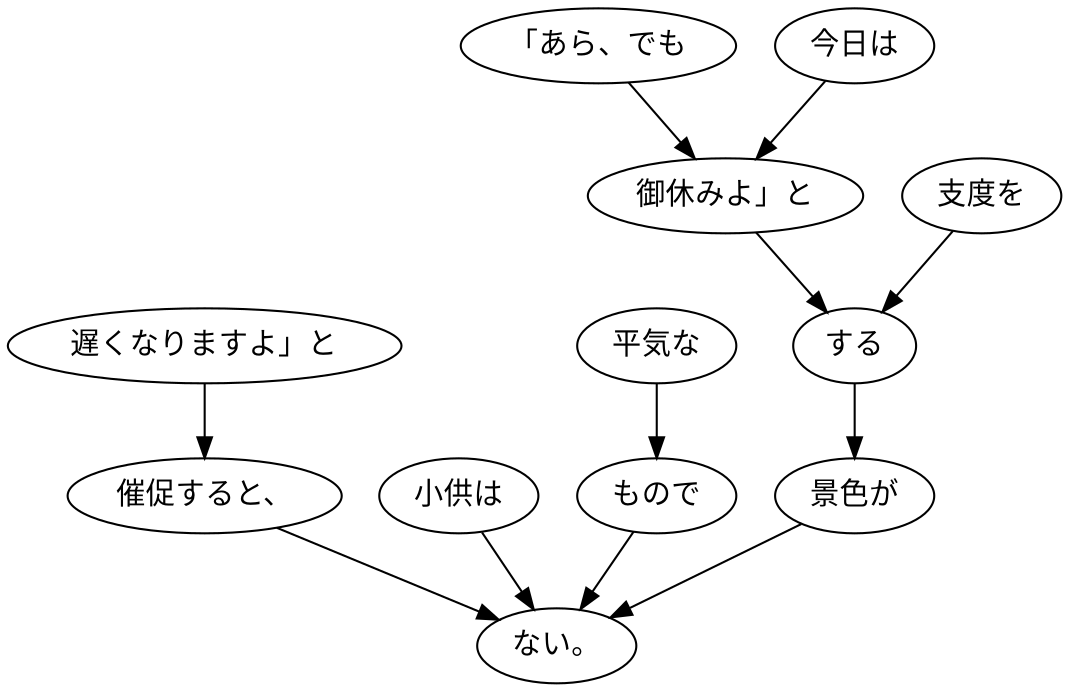 digraph graph6682 {
	node0 [label="遅くなりますよ」と"];
	node1 [label="催促すると、"];
	node2 [label="小供は"];
	node3 [label="平気な"];
	node4 [label="もので"];
	node5 [label="「あら、でも"];
	node6 [label="今日は"];
	node7 [label="御休みよ」と"];
	node8 [label="支度を"];
	node9 [label="する"];
	node10 [label="景色が"];
	node11 [label="ない。"];
	node0 -> node1;
	node1 -> node11;
	node2 -> node11;
	node3 -> node4;
	node4 -> node11;
	node5 -> node7;
	node6 -> node7;
	node7 -> node9;
	node8 -> node9;
	node9 -> node10;
	node10 -> node11;
}

